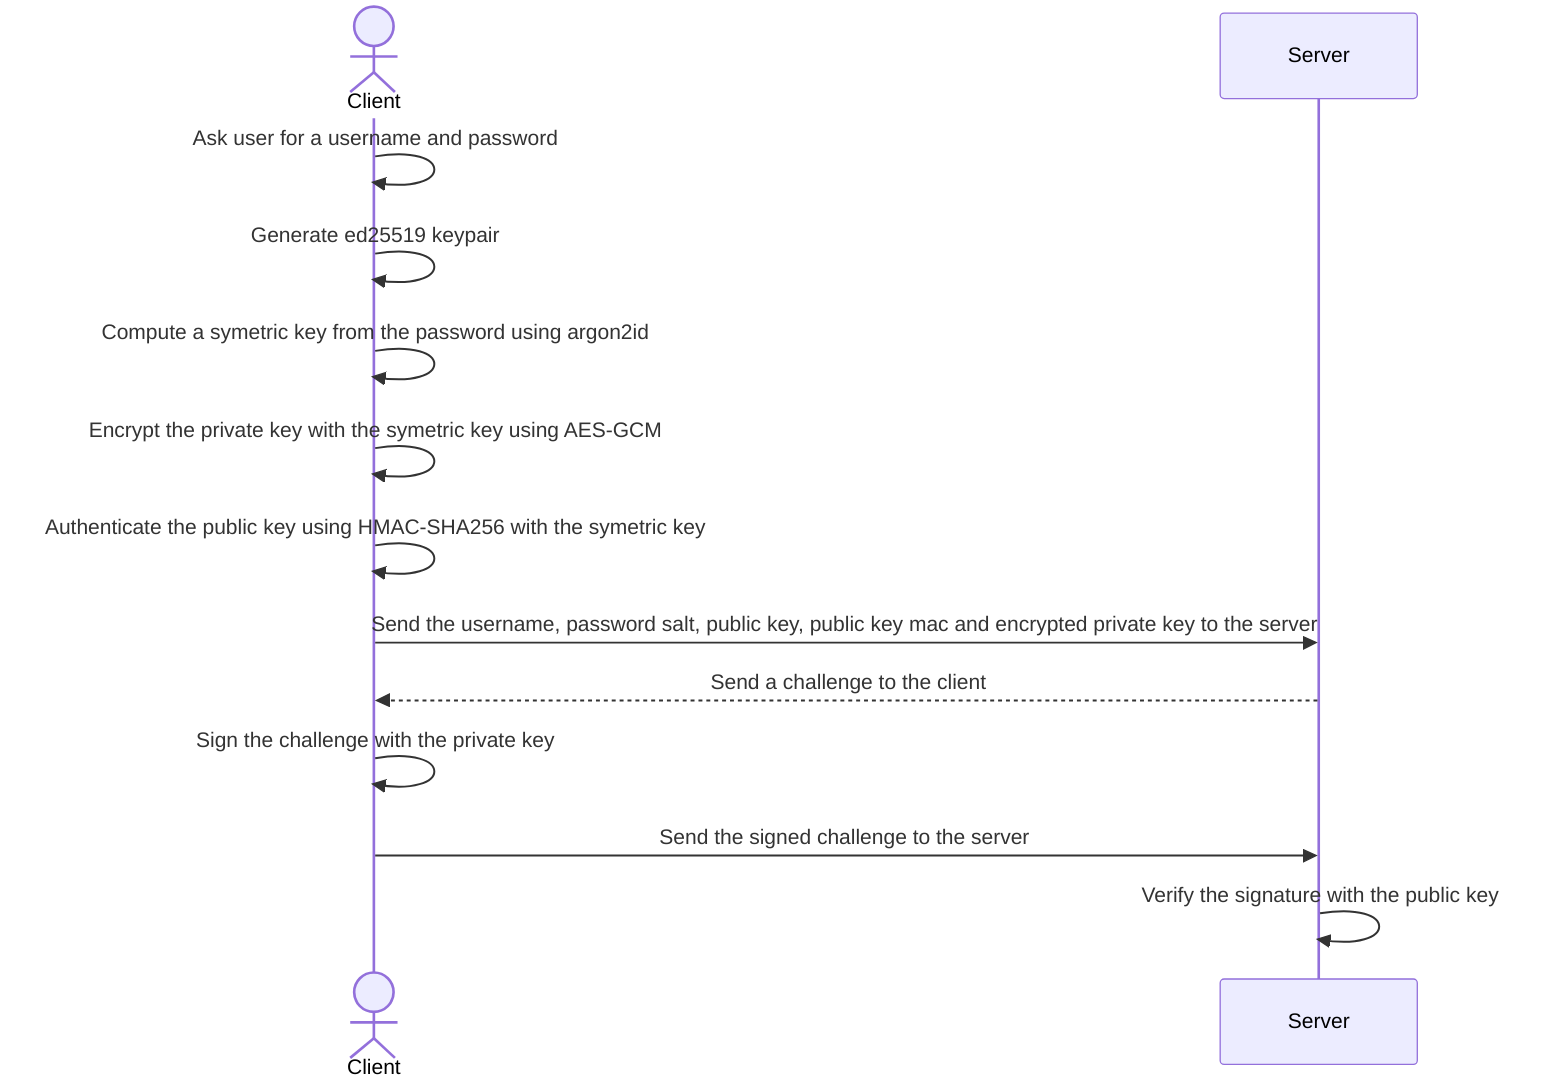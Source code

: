 sequenceDiagram
    actor C as Client
    participant S as Server

    C->>C: Ask user for a username and password
    C->>C: Generate ed25519 keypair
    C->>C: Compute a symetric key from the password using argon2id
    C->>C: Encrypt the private key with the symetric key using AES-GCM
    C->>C: Authenticate the public key using HMAC-SHA256 with the symetric key
    C->>S: Send the username, password salt, public key, public key mac and encrypted private key to the server
    S-->>C: Send a challenge to the client
    C->>C: Sign the challenge with the private key
    C->>S: Send the signed challenge to the server
    S->>S: Verify the signature with the public key